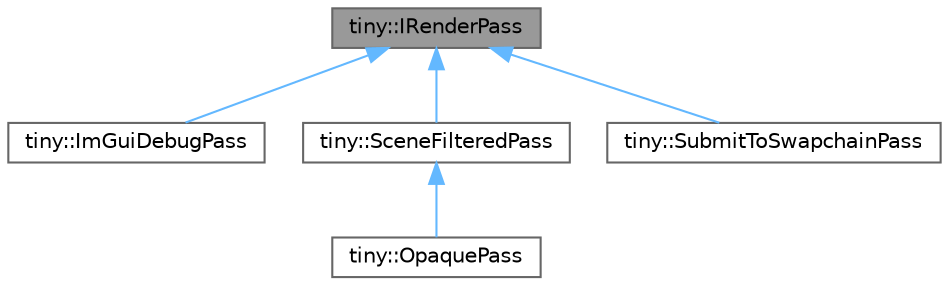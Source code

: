 digraph "tiny::IRenderPass"
{
 // LATEX_PDF_SIZE
  bgcolor="transparent";
  edge [fontname=Helvetica,fontsize=10,labelfontname=Helvetica,labelfontsize=10];
  node [fontname=Helvetica,fontsize=10,shape=box,height=0.2,width=0.4];
  Node1 [id="Node000001",label="tiny::IRenderPass",height=0.2,width=0.4,color="gray40", fillcolor="grey60", style="filled", fontcolor="black",tooltip=" "];
  Node1 -> Node2 [id="edge1_Node000001_Node000002",dir="back",color="steelblue1",style="solid",tooltip=" "];
  Node2 [id="Node000002",label="tiny::ImGuiDebugPass",height=0.2,width=0.4,color="gray40", fillcolor="white", style="filled",URL="$classtiny_1_1_im_gui_debug_pass.html",tooltip=" "];
  Node1 -> Node3 [id="edge2_Node000001_Node000003",dir="back",color="steelblue1",style="solid",tooltip=" "];
  Node3 [id="Node000003",label="tiny::SceneFilteredPass",height=0.2,width=0.4,color="gray40", fillcolor="white", style="filled",URL="$classtiny_1_1_scene_filtered_pass.html",tooltip=" "];
  Node3 -> Node4 [id="edge3_Node000003_Node000004",dir="back",color="steelblue1",style="solid",tooltip=" "];
  Node4 [id="Node000004",label="tiny::OpaquePass",height=0.2,width=0.4,color="gray40", fillcolor="white", style="filled",URL="$classtiny_1_1_opaque_pass.html",tooltip=" "];
  Node1 -> Node5 [id="edge4_Node000001_Node000005",dir="back",color="steelblue1",style="solid",tooltip=" "];
  Node5 [id="Node000005",label="tiny::SubmitToSwapchainPass",height=0.2,width=0.4,color="gray40", fillcolor="white", style="filled",URL="$classtiny_1_1_submit_to_swapchain_pass.html",tooltip=" "];
}
